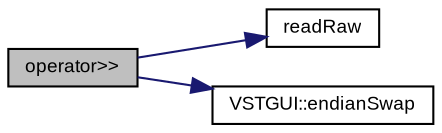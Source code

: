 digraph "operator&gt;&gt;"
{
  bgcolor="transparent";
  edge [fontname="Arial",fontsize="9",labelfontname="Arial",labelfontsize="9"];
  node [fontname="Arial",fontsize="9",shape=record];
  rankdir="LR";
  Node1 [label="operator\>\>",height=0.2,width=0.4,color="black", fillcolor="grey75", style="filled" fontcolor="black"];
  Node1 -> Node2 [color="midnightblue",fontsize="9",style="solid",fontname="Arial"];
  Node2 [label="readRaw",height=0.2,width=0.4,color="black",URL="$class_v_s_t_g_u_i_1_1_input_stream.html#a7159fd2fb8a62b1dd70e9826c90ea93a"];
  Node1 -> Node3 [color="midnightblue",fontsize="9",style="solid",fontname="Arial"];
  Node3 [label="VSTGUI::endianSwap",height=0.2,width=0.4,color="black",URL="$namespace_v_s_t_g_u_i.html#a0a1a4ed607565f205d0104579706f751"];
}
